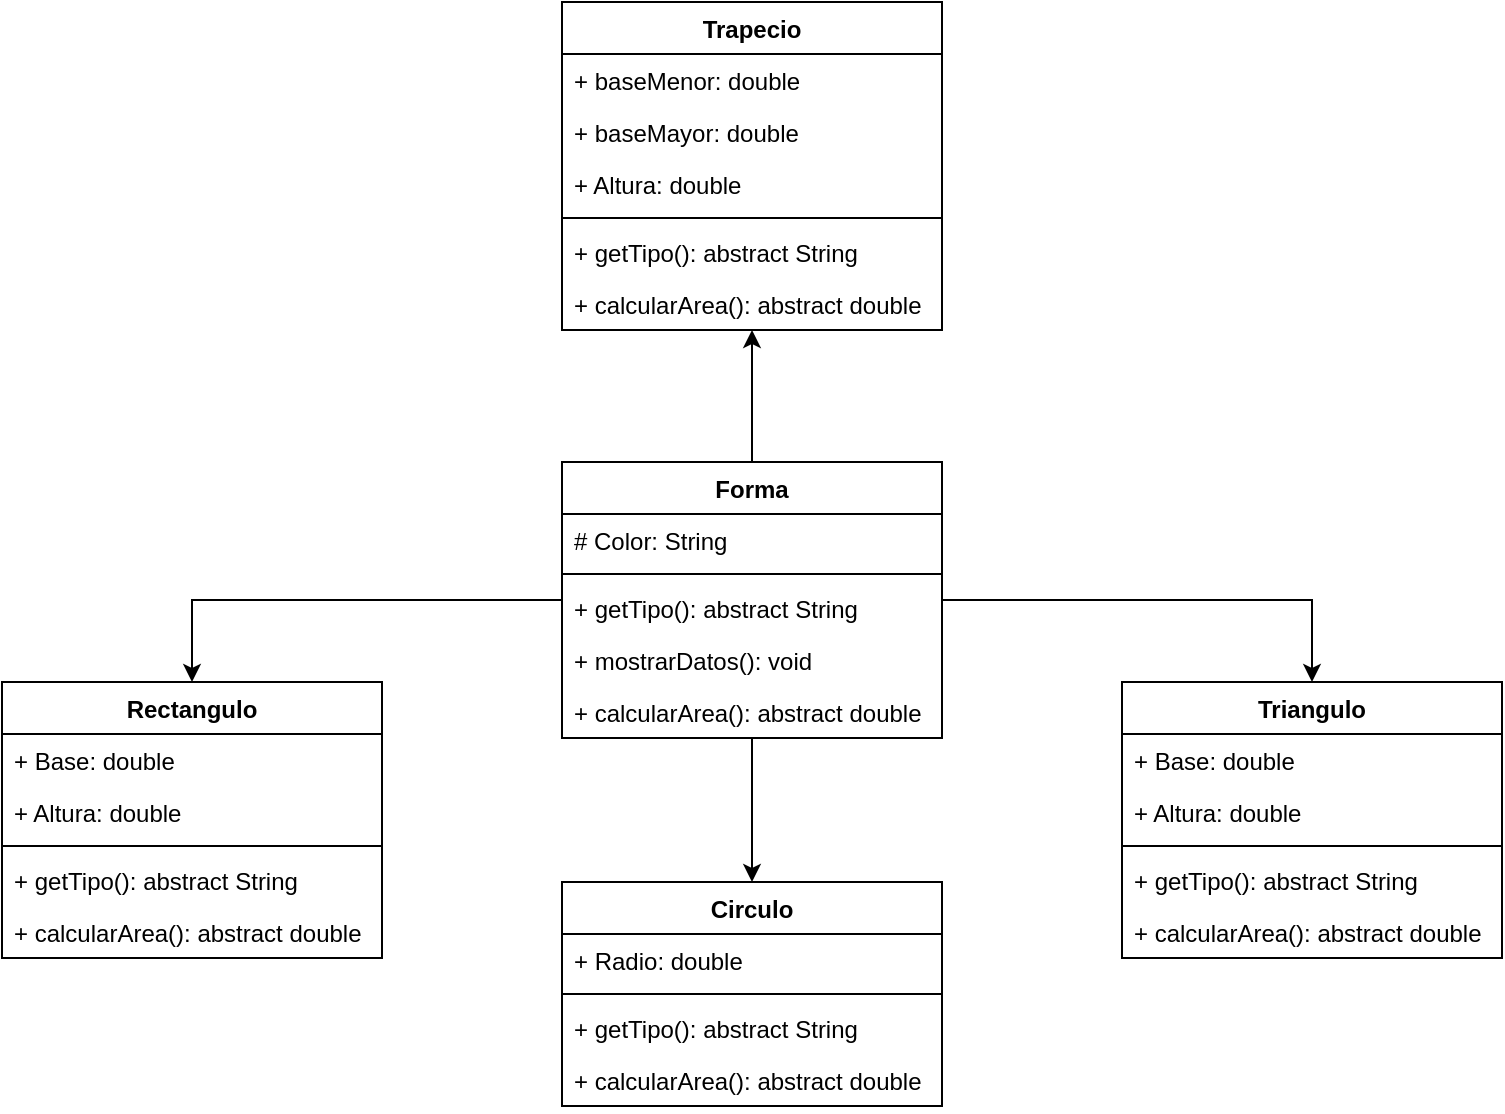 <mxfile version="27.0.9">
  <diagram name="Página-1" id="jvKE8Gb294-9QQ_z0VCB">
    <mxGraphModel dx="1699" dy="1698" grid="1" gridSize="10" guides="1" tooltips="1" connect="1" arrows="1" fold="1" page="1" pageScale="1" pageWidth="827" pageHeight="1169" math="0" shadow="0">
      <root>
        <mxCell id="0" />
        <mxCell id="1" parent="0" />
        <mxCell id="YeMESsAVpkGyUdcvj83P-20" style="edgeStyle=orthogonalEdgeStyle;rounded=0;orthogonalLoop=1;jettySize=auto;html=1;entryX=0.5;entryY=0;entryDx=0;entryDy=0;" edge="1" parent="1" source="YeMESsAVpkGyUdcvj83P-2" target="YeMESsAVpkGyUdcvj83P-14">
          <mxGeometry relative="1" as="geometry" />
        </mxCell>
        <mxCell id="YeMESsAVpkGyUdcvj83P-21" style="edgeStyle=orthogonalEdgeStyle;rounded=0;orthogonalLoop=1;jettySize=auto;html=1;entryX=0.5;entryY=0;entryDx=0;entryDy=0;" edge="1" parent="1" source="YeMESsAVpkGyUdcvj83P-2" target="YeMESsAVpkGyUdcvj83P-8">
          <mxGeometry relative="1" as="geometry" />
        </mxCell>
        <mxCell id="YeMESsAVpkGyUdcvj83P-28" style="edgeStyle=orthogonalEdgeStyle;rounded=0;orthogonalLoop=1;jettySize=auto;html=1;entryX=0.5;entryY=0;entryDx=0;entryDy=0;" edge="1" parent="1" source="YeMESsAVpkGyUdcvj83P-2" target="YeMESsAVpkGyUdcvj83P-22">
          <mxGeometry relative="1" as="geometry" />
        </mxCell>
        <mxCell id="YeMESsAVpkGyUdcvj83P-2" value="Forma" style="swimlane;fontStyle=1;align=center;verticalAlign=top;childLayout=stackLayout;horizontal=1;startSize=26;horizontalStack=0;resizeParent=1;resizeParentMax=0;resizeLast=0;collapsible=1;marginBottom=0;whiteSpace=wrap;html=1;" vertex="1" parent="1">
          <mxGeometry x="270" y="50" width="190" height="138" as="geometry" />
        </mxCell>
        <mxCell id="YeMESsAVpkGyUdcvj83P-3" value="# Color: String" style="text;strokeColor=none;fillColor=none;align=left;verticalAlign=top;spacingLeft=4;spacingRight=4;overflow=hidden;rotatable=0;points=[[0,0.5],[1,0.5]];portConstraint=eastwest;whiteSpace=wrap;html=1;" vertex="1" parent="YeMESsAVpkGyUdcvj83P-2">
          <mxGeometry y="26" width="190" height="26" as="geometry" />
        </mxCell>
        <mxCell id="YeMESsAVpkGyUdcvj83P-4" value="" style="line;strokeWidth=1;fillColor=none;align=left;verticalAlign=middle;spacingTop=-1;spacingLeft=3;spacingRight=3;rotatable=0;labelPosition=right;points=[];portConstraint=eastwest;strokeColor=inherit;" vertex="1" parent="YeMESsAVpkGyUdcvj83P-2">
          <mxGeometry y="52" width="190" height="8" as="geometry" />
        </mxCell>
        <mxCell id="YeMESsAVpkGyUdcvj83P-6" value="+ getTipo(): abstract String" style="text;strokeColor=none;fillColor=none;align=left;verticalAlign=top;spacingLeft=4;spacingRight=4;overflow=hidden;rotatable=0;points=[[0,0.5],[1,0.5]];portConstraint=eastwest;whiteSpace=wrap;html=1;" vertex="1" parent="YeMESsAVpkGyUdcvj83P-2">
          <mxGeometry y="60" width="190" height="26" as="geometry" />
        </mxCell>
        <mxCell id="YeMESsAVpkGyUdcvj83P-5" value="+ mostrarDatos(): void" style="text;strokeColor=none;fillColor=none;align=left;verticalAlign=top;spacingLeft=4;spacingRight=4;overflow=hidden;rotatable=0;points=[[0,0.5],[1,0.5]];portConstraint=eastwest;whiteSpace=wrap;html=1;" vertex="1" parent="YeMESsAVpkGyUdcvj83P-2">
          <mxGeometry y="86" width="190" height="26" as="geometry" />
        </mxCell>
        <mxCell id="YeMESsAVpkGyUdcvj83P-7" value="+ calcularArea(): abstract double" style="text;strokeColor=none;fillColor=none;align=left;verticalAlign=top;spacingLeft=4;spacingRight=4;overflow=hidden;rotatable=0;points=[[0,0.5],[1,0.5]];portConstraint=eastwest;whiteSpace=wrap;html=1;" vertex="1" parent="YeMESsAVpkGyUdcvj83P-2">
          <mxGeometry y="112" width="190" height="26" as="geometry" />
        </mxCell>
        <mxCell id="YeMESsAVpkGyUdcvj83P-8" value="Circulo" style="swimlane;fontStyle=1;align=center;verticalAlign=top;childLayout=stackLayout;horizontal=1;startSize=26;horizontalStack=0;resizeParent=1;resizeParentMax=0;resizeLast=0;collapsible=1;marginBottom=0;whiteSpace=wrap;html=1;" vertex="1" parent="1">
          <mxGeometry x="270" y="260" width="190" height="112" as="geometry" />
        </mxCell>
        <mxCell id="YeMESsAVpkGyUdcvj83P-9" value="+ Radio: double" style="text;strokeColor=none;fillColor=none;align=left;verticalAlign=top;spacingLeft=4;spacingRight=4;overflow=hidden;rotatable=0;points=[[0,0.5],[1,0.5]];portConstraint=eastwest;whiteSpace=wrap;html=1;" vertex="1" parent="YeMESsAVpkGyUdcvj83P-8">
          <mxGeometry y="26" width="190" height="26" as="geometry" />
        </mxCell>
        <mxCell id="YeMESsAVpkGyUdcvj83P-10" value="" style="line;strokeWidth=1;fillColor=none;align=left;verticalAlign=middle;spacingTop=-1;spacingLeft=3;spacingRight=3;rotatable=0;labelPosition=right;points=[];portConstraint=eastwest;strokeColor=inherit;" vertex="1" parent="YeMESsAVpkGyUdcvj83P-8">
          <mxGeometry y="52" width="190" height="8" as="geometry" />
        </mxCell>
        <mxCell id="YeMESsAVpkGyUdcvj83P-11" value="+ getTipo(): abstract String" style="text;strokeColor=none;fillColor=none;align=left;verticalAlign=top;spacingLeft=4;spacingRight=4;overflow=hidden;rotatable=0;points=[[0,0.5],[1,0.5]];portConstraint=eastwest;whiteSpace=wrap;html=1;" vertex="1" parent="YeMESsAVpkGyUdcvj83P-8">
          <mxGeometry y="60" width="190" height="26" as="geometry" />
        </mxCell>
        <mxCell id="YeMESsAVpkGyUdcvj83P-13" value="+ calcularArea(): abstract double" style="text;strokeColor=none;fillColor=none;align=left;verticalAlign=top;spacingLeft=4;spacingRight=4;overflow=hidden;rotatable=0;points=[[0,0.5],[1,0.5]];portConstraint=eastwest;whiteSpace=wrap;html=1;" vertex="1" parent="YeMESsAVpkGyUdcvj83P-8">
          <mxGeometry y="86" width="190" height="26" as="geometry" />
        </mxCell>
        <mxCell id="YeMESsAVpkGyUdcvj83P-14" value="Rectangulo" style="swimlane;fontStyle=1;align=center;verticalAlign=top;childLayout=stackLayout;horizontal=1;startSize=26;horizontalStack=0;resizeParent=1;resizeParentMax=0;resizeLast=0;collapsible=1;marginBottom=0;whiteSpace=wrap;html=1;" vertex="1" parent="1">
          <mxGeometry x="-10" y="160" width="190" height="138" as="geometry" />
        </mxCell>
        <mxCell id="YeMESsAVpkGyUdcvj83P-15" value="+ Base: double" style="text;strokeColor=none;fillColor=none;align=left;verticalAlign=top;spacingLeft=4;spacingRight=4;overflow=hidden;rotatable=0;points=[[0,0.5],[1,0.5]];portConstraint=eastwest;whiteSpace=wrap;html=1;" vertex="1" parent="YeMESsAVpkGyUdcvj83P-14">
          <mxGeometry y="26" width="190" height="26" as="geometry" />
        </mxCell>
        <mxCell id="YeMESsAVpkGyUdcvj83P-19" value="+ Altura: double" style="text;strokeColor=none;fillColor=none;align=left;verticalAlign=top;spacingLeft=4;spacingRight=4;overflow=hidden;rotatable=0;points=[[0,0.5],[1,0.5]];portConstraint=eastwest;whiteSpace=wrap;html=1;" vertex="1" parent="YeMESsAVpkGyUdcvj83P-14">
          <mxGeometry y="52" width="190" height="26" as="geometry" />
        </mxCell>
        <mxCell id="YeMESsAVpkGyUdcvj83P-16" value="" style="line;strokeWidth=1;fillColor=none;align=left;verticalAlign=middle;spacingTop=-1;spacingLeft=3;spacingRight=3;rotatable=0;labelPosition=right;points=[];portConstraint=eastwest;strokeColor=inherit;" vertex="1" parent="YeMESsAVpkGyUdcvj83P-14">
          <mxGeometry y="78" width="190" height="8" as="geometry" />
        </mxCell>
        <mxCell id="YeMESsAVpkGyUdcvj83P-17" value="+ getTipo(): abstract String" style="text;strokeColor=none;fillColor=none;align=left;verticalAlign=top;spacingLeft=4;spacingRight=4;overflow=hidden;rotatable=0;points=[[0,0.5],[1,0.5]];portConstraint=eastwest;whiteSpace=wrap;html=1;" vertex="1" parent="YeMESsAVpkGyUdcvj83P-14">
          <mxGeometry y="86" width="190" height="26" as="geometry" />
        </mxCell>
        <mxCell id="YeMESsAVpkGyUdcvj83P-18" value="+ calcularArea(): abstract double" style="text;strokeColor=none;fillColor=none;align=left;verticalAlign=top;spacingLeft=4;spacingRight=4;overflow=hidden;rotatable=0;points=[[0,0.5],[1,0.5]];portConstraint=eastwest;whiteSpace=wrap;html=1;" vertex="1" parent="YeMESsAVpkGyUdcvj83P-14">
          <mxGeometry y="112" width="190" height="26" as="geometry" />
        </mxCell>
        <mxCell id="YeMESsAVpkGyUdcvj83P-22" value="Triangulo" style="swimlane;fontStyle=1;align=center;verticalAlign=top;childLayout=stackLayout;horizontal=1;startSize=26;horizontalStack=0;resizeParent=1;resizeParentMax=0;resizeLast=0;collapsible=1;marginBottom=0;whiteSpace=wrap;html=1;" vertex="1" parent="1">
          <mxGeometry x="550" y="160" width="190" height="138" as="geometry" />
        </mxCell>
        <mxCell id="YeMESsAVpkGyUdcvj83P-23" value="+ Base: double" style="text;strokeColor=none;fillColor=none;align=left;verticalAlign=top;spacingLeft=4;spacingRight=4;overflow=hidden;rotatable=0;points=[[0,0.5],[1,0.5]];portConstraint=eastwest;whiteSpace=wrap;html=1;" vertex="1" parent="YeMESsAVpkGyUdcvj83P-22">
          <mxGeometry y="26" width="190" height="26" as="geometry" />
        </mxCell>
        <mxCell id="YeMESsAVpkGyUdcvj83P-24" value="+ Altura: double" style="text;strokeColor=none;fillColor=none;align=left;verticalAlign=top;spacingLeft=4;spacingRight=4;overflow=hidden;rotatable=0;points=[[0,0.5],[1,0.5]];portConstraint=eastwest;whiteSpace=wrap;html=1;" vertex="1" parent="YeMESsAVpkGyUdcvj83P-22">
          <mxGeometry y="52" width="190" height="26" as="geometry" />
        </mxCell>
        <mxCell id="YeMESsAVpkGyUdcvj83P-25" value="" style="line;strokeWidth=1;fillColor=none;align=left;verticalAlign=middle;spacingTop=-1;spacingLeft=3;spacingRight=3;rotatable=0;labelPosition=right;points=[];portConstraint=eastwest;strokeColor=inherit;" vertex="1" parent="YeMESsAVpkGyUdcvj83P-22">
          <mxGeometry y="78" width="190" height="8" as="geometry" />
        </mxCell>
        <mxCell id="YeMESsAVpkGyUdcvj83P-26" value="+ getTipo(): abstract String" style="text;strokeColor=none;fillColor=none;align=left;verticalAlign=top;spacingLeft=4;spacingRight=4;overflow=hidden;rotatable=0;points=[[0,0.5],[1,0.5]];portConstraint=eastwest;whiteSpace=wrap;html=1;" vertex="1" parent="YeMESsAVpkGyUdcvj83P-22">
          <mxGeometry y="86" width="190" height="26" as="geometry" />
        </mxCell>
        <mxCell id="YeMESsAVpkGyUdcvj83P-27" value="+ calcularArea(): abstract double" style="text;strokeColor=none;fillColor=none;align=left;verticalAlign=top;spacingLeft=4;spacingRight=4;overflow=hidden;rotatable=0;points=[[0,0.5],[1,0.5]];portConstraint=eastwest;whiteSpace=wrap;html=1;" vertex="1" parent="YeMESsAVpkGyUdcvj83P-22">
          <mxGeometry y="112" width="190" height="26" as="geometry" />
        </mxCell>
        <mxCell id="YeMESsAVpkGyUdcvj83P-29" value="Trapecio" style="swimlane;fontStyle=1;align=center;verticalAlign=top;childLayout=stackLayout;horizontal=1;startSize=26;horizontalStack=0;resizeParent=1;resizeParentMax=0;resizeLast=0;collapsible=1;marginBottom=0;whiteSpace=wrap;html=1;" vertex="1" parent="1">
          <mxGeometry x="270" y="-180" width="190" height="164" as="geometry" />
        </mxCell>
        <mxCell id="YeMESsAVpkGyUdcvj83P-30" value="+ baseMenor: double" style="text;strokeColor=none;fillColor=none;align=left;verticalAlign=top;spacingLeft=4;spacingRight=4;overflow=hidden;rotatable=0;points=[[0,0.5],[1,0.5]];portConstraint=eastwest;whiteSpace=wrap;html=1;" vertex="1" parent="YeMESsAVpkGyUdcvj83P-29">
          <mxGeometry y="26" width="190" height="26" as="geometry" />
        </mxCell>
        <mxCell id="YeMESsAVpkGyUdcvj83P-35" value="+ baseMayor: double" style="text;strokeColor=none;fillColor=none;align=left;verticalAlign=top;spacingLeft=4;spacingRight=4;overflow=hidden;rotatable=0;points=[[0,0.5],[1,0.5]];portConstraint=eastwest;whiteSpace=wrap;html=1;" vertex="1" parent="YeMESsAVpkGyUdcvj83P-29">
          <mxGeometry y="52" width="190" height="26" as="geometry" />
        </mxCell>
        <mxCell id="YeMESsAVpkGyUdcvj83P-31" value="+ Altura: double" style="text;strokeColor=none;fillColor=none;align=left;verticalAlign=top;spacingLeft=4;spacingRight=4;overflow=hidden;rotatable=0;points=[[0,0.5],[1,0.5]];portConstraint=eastwest;whiteSpace=wrap;html=1;" vertex="1" parent="YeMESsAVpkGyUdcvj83P-29">
          <mxGeometry y="78" width="190" height="26" as="geometry" />
        </mxCell>
        <mxCell id="YeMESsAVpkGyUdcvj83P-32" value="" style="line;strokeWidth=1;fillColor=none;align=left;verticalAlign=middle;spacingTop=-1;spacingLeft=3;spacingRight=3;rotatable=0;labelPosition=right;points=[];portConstraint=eastwest;strokeColor=inherit;" vertex="1" parent="YeMESsAVpkGyUdcvj83P-29">
          <mxGeometry y="104" width="190" height="8" as="geometry" />
        </mxCell>
        <mxCell id="YeMESsAVpkGyUdcvj83P-33" value="+ getTipo(): abstract String" style="text;strokeColor=none;fillColor=none;align=left;verticalAlign=top;spacingLeft=4;spacingRight=4;overflow=hidden;rotatable=0;points=[[0,0.5],[1,0.5]];portConstraint=eastwest;whiteSpace=wrap;html=1;" vertex="1" parent="YeMESsAVpkGyUdcvj83P-29">
          <mxGeometry y="112" width="190" height="26" as="geometry" />
        </mxCell>
        <mxCell id="YeMESsAVpkGyUdcvj83P-34" value="+ calcularArea(): abstract double" style="text;strokeColor=none;fillColor=none;align=left;verticalAlign=top;spacingLeft=4;spacingRight=4;overflow=hidden;rotatable=0;points=[[0,0.5],[1,0.5]];portConstraint=eastwest;whiteSpace=wrap;html=1;" vertex="1" parent="YeMESsAVpkGyUdcvj83P-29">
          <mxGeometry y="138" width="190" height="26" as="geometry" />
        </mxCell>
        <mxCell id="YeMESsAVpkGyUdcvj83P-37" style="edgeStyle=orthogonalEdgeStyle;rounded=0;orthogonalLoop=1;jettySize=auto;html=1;entryX=0.5;entryY=1;entryDx=0;entryDy=0;entryPerimeter=0;" edge="1" parent="1" source="YeMESsAVpkGyUdcvj83P-2" target="YeMESsAVpkGyUdcvj83P-34">
          <mxGeometry relative="1" as="geometry" />
        </mxCell>
      </root>
    </mxGraphModel>
  </diagram>
</mxfile>
